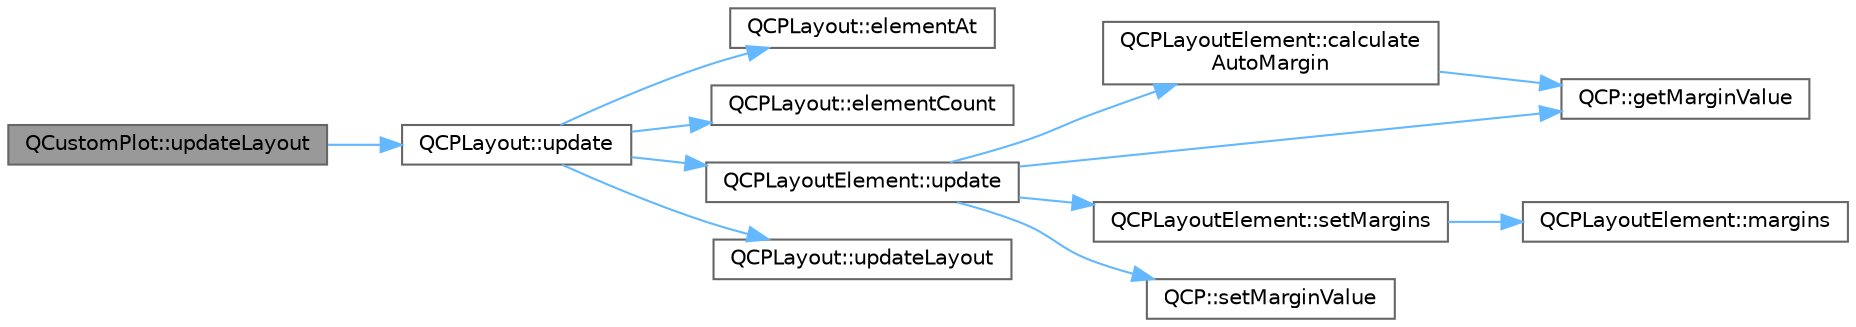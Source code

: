 digraph "QCustomPlot::updateLayout"
{
 // LATEX_PDF_SIZE
  bgcolor="transparent";
  edge [fontname=Helvetica,fontsize=10,labelfontname=Helvetica,labelfontsize=10];
  node [fontname=Helvetica,fontsize=10,shape=box,height=0.2,width=0.4];
  rankdir="LR";
  Node1 [label="QCustomPlot::updateLayout",height=0.2,width=0.4,color="gray40", fillcolor="grey60", style="filled", fontcolor="black",tooltip=" "];
  Node1 -> Node2 [color="steelblue1",style="solid"];
  Node2 [label="QCPLayout::update",height=0.2,width=0.4,color="grey40", fillcolor="white", style="filled",URL="$class_q_c_p_layout.html#a48ecc9c98ea90b547c3e27a931a8f7bd",tooltip=" "];
  Node2 -> Node3 [color="steelblue1",style="solid"];
  Node3 [label="QCPLayout::elementAt",height=0.2,width=0.4,color="grey40", fillcolor="white", style="filled",URL="$class_q_c_p_layout.html#afa73ca7d859f8a3ee5c73c9b353d2a56",tooltip=" "];
  Node2 -> Node4 [color="steelblue1",style="solid"];
  Node4 [label="QCPLayout::elementCount",height=0.2,width=0.4,color="grey40", fillcolor="white", style="filled",URL="$class_q_c_p_layout.html#a39d3e9ef5d9b82ab1885ba1cb9597e56",tooltip=" "];
  Node2 -> Node5 [color="steelblue1",style="solid"];
  Node5 [label="QCPLayoutElement::update",height=0.2,width=0.4,color="grey40", fillcolor="white", style="filled",URL="$class_q_c_p_layout_element.html#a929c2ec62e0e0e1d8418eaa802e2af9b",tooltip=" "];
  Node5 -> Node6 [color="steelblue1",style="solid"];
  Node6 [label="QCPLayoutElement::calculate\lAutoMargin",height=0.2,width=0.4,color="grey40", fillcolor="white", style="filled",URL="$class_q_c_p_layout_element.html#a005c9f0fe84bc1591a2cf2c46fd477b4",tooltip=" "];
  Node6 -> Node7 [color="steelblue1",style="solid"];
  Node7 [label="QCP::getMarginValue",height=0.2,width=0.4,color="grey40", fillcolor="white", style="filled",URL="$namespace_q_c_p.html#a23a2679d3495c444acc26acc61e35b5b",tooltip=" "];
  Node5 -> Node7 [color="steelblue1",style="solid"];
  Node5 -> Node8 [color="steelblue1",style="solid"];
  Node8 [label="QCPLayoutElement::setMargins",height=0.2,width=0.4,color="grey40", fillcolor="white", style="filled",URL="$class_q_c_p_layout_element.html#a8f450b1f3f992ad576fce2c63d8b79cf",tooltip=" "];
  Node8 -> Node9 [color="steelblue1",style="solid"];
  Node9 [label="QCPLayoutElement::margins",height=0.2,width=0.4,color="grey40", fillcolor="white", style="filled",URL="$class_q_c_p_layout_element.html#af4ac9450aa2d60863bf3a8ea0c940c9d",tooltip=" "];
  Node5 -> Node10 [color="steelblue1",style="solid"];
  Node10 [label="QCP::setMarginValue",height=0.2,width=0.4,color="grey40", fillcolor="white", style="filled",URL="$namespace_q_c_p.html#afbf6e3084c108f2bb4372107945ee82f",tooltip=" "];
  Node2 -> Node11 [color="steelblue1",style="solid"];
  Node11 [label="QCPLayout::updateLayout",height=0.2,width=0.4,color="grey40", fillcolor="white", style="filled",URL="$class_q_c_p_layout.html#a165c77f6287ac92e8d03017ad913378b",tooltip=" "];
}
